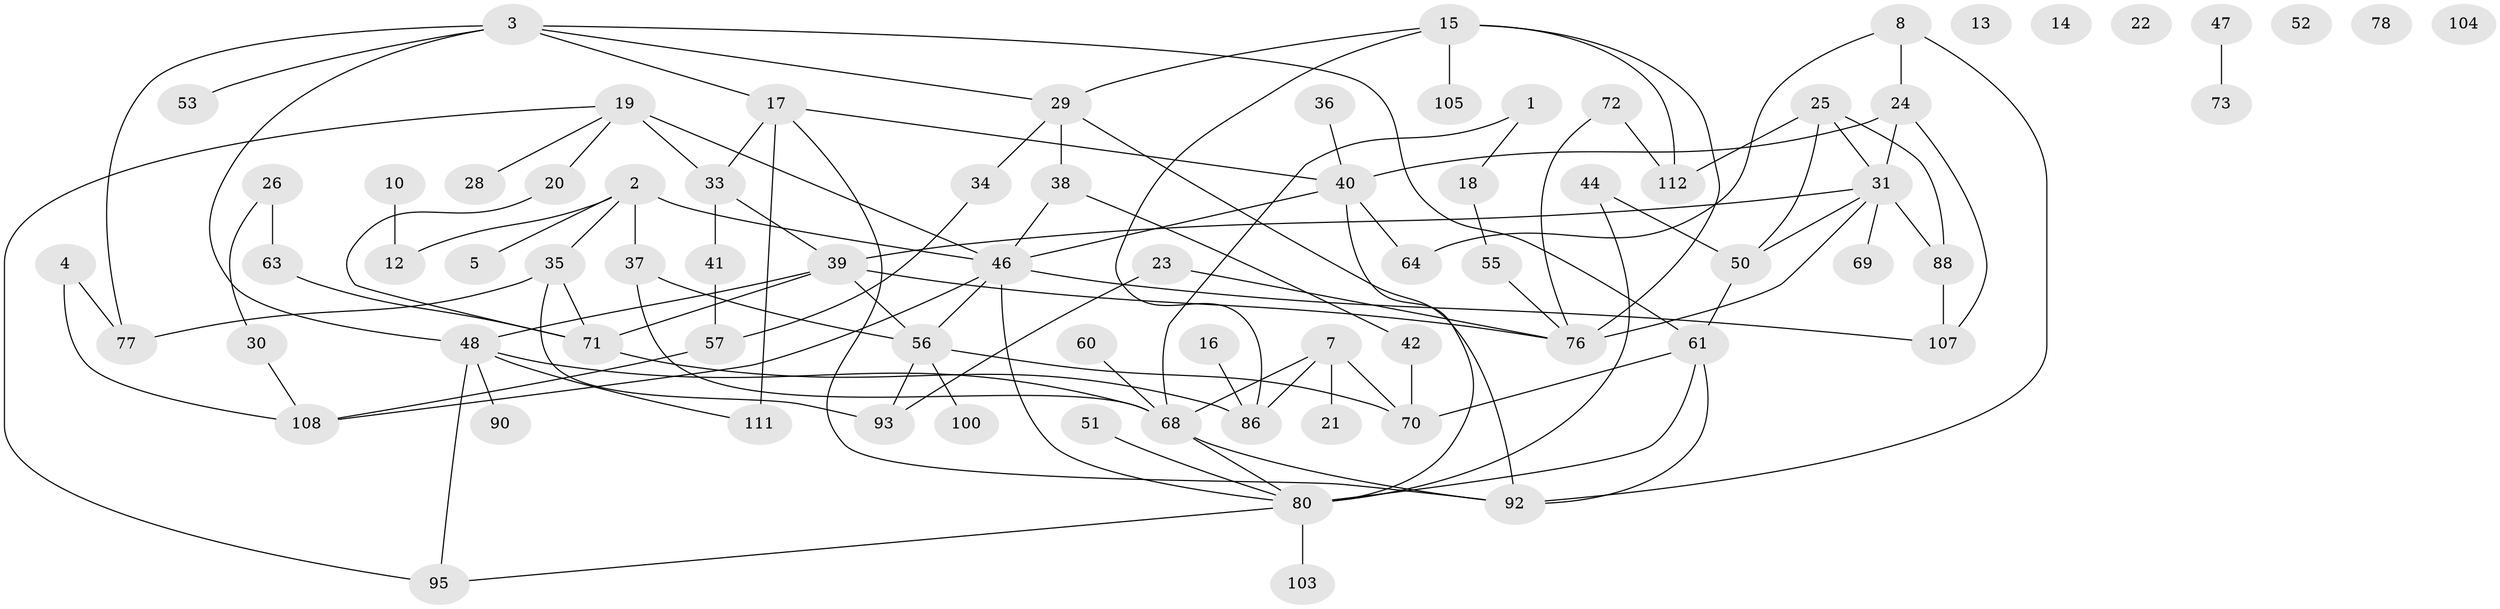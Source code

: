 // Generated by graph-tools (version 1.1) at 2025/23/03/03/25 07:23:27]
// undirected, 76 vertices, 111 edges
graph export_dot {
graph [start="1"]
  node [color=gray90,style=filled];
  1 [super="+59"];
  2 [super="+9"];
  3 [super="+6"];
  4;
  5;
  7 [super="+75"];
  8 [super="+27"];
  10 [super="+11"];
  12 [super="+81"];
  13;
  14;
  15 [super="+54"];
  16;
  17 [super="+110"];
  18 [super="+32"];
  19 [super="+106"];
  20;
  21;
  22 [super="+66"];
  23;
  24 [super="+97"];
  25 [super="+58"];
  26 [super="+101"];
  28;
  29 [super="+65"];
  30;
  31 [super="+49"];
  33 [super="+84"];
  34;
  35 [super="+43"];
  36;
  37;
  38;
  39 [super="+89"];
  40 [super="+45"];
  41;
  42;
  44 [super="+62"];
  46 [super="+82"];
  47;
  48 [super="+74"];
  50 [super="+67"];
  51;
  52 [super="+87"];
  53;
  55 [super="+96"];
  56 [super="+113"];
  57 [super="+102"];
  60;
  61 [super="+91"];
  63;
  64 [super="+79"];
  68 [super="+99"];
  69;
  70 [super="+85"];
  71 [super="+83"];
  72;
  73;
  76 [super="+109"];
  77;
  78;
  80 [super="+98"];
  86;
  88;
  90;
  92 [super="+94"];
  93;
  95;
  100;
  103;
  104;
  105;
  107;
  108;
  111;
  112;
  1 -- 68 [weight=2];
  1 -- 18;
  2 -- 5;
  2 -- 37;
  2 -- 12;
  2 -- 35;
  2 -- 46;
  3 -- 48;
  3 -- 77;
  3 -- 61;
  3 -- 17;
  3 -- 29;
  3 -- 53;
  4 -- 77;
  4 -- 108;
  7 -- 21;
  7 -- 68;
  7 -- 86;
  7 -- 70;
  8 -- 24;
  8 -- 92;
  8 -- 64;
  10 -- 12;
  15 -- 105;
  15 -- 112;
  15 -- 76;
  15 -- 86;
  15 -- 29;
  16 -- 86;
  17 -- 92;
  17 -- 111 [weight=2];
  17 -- 40;
  17 -- 33;
  18 -- 55;
  19 -- 46;
  19 -- 95;
  19 -- 33 [weight=2];
  19 -- 20;
  19 -- 28;
  20 -- 71;
  23 -- 93;
  23 -- 76;
  24 -- 40;
  24 -- 107;
  24 -- 31;
  25 -- 88;
  25 -- 112;
  25 -- 31;
  25 -- 50;
  26 -- 30;
  26 -- 63;
  29 -- 34;
  29 -- 38;
  29 -- 92;
  30 -- 108;
  31 -- 69;
  31 -- 76;
  31 -- 50;
  31 -- 39;
  31 -- 88;
  33 -- 41;
  33 -- 39;
  34 -- 57;
  35 -- 71;
  35 -- 77;
  35 -- 93;
  36 -- 40;
  37 -- 56;
  37 -- 68;
  38 -- 42;
  38 -- 46;
  39 -- 71;
  39 -- 56;
  39 -- 76;
  39 -- 48;
  40 -- 80;
  40 -- 64;
  40 -- 46;
  41 -- 57;
  42 -- 70;
  44 -- 80;
  44 -- 50;
  46 -- 80;
  46 -- 56;
  46 -- 107;
  46 -- 108;
  47 -- 73;
  48 -- 111;
  48 -- 68;
  48 -- 90;
  48 -- 95;
  50 -- 61;
  51 -- 80;
  55 -- 76;
  56 -- 100;
  56 -- 93;
  56 -- 70;
  57 -- 108;
  60 -- 68;
  61 -- 80 [weight=2];
  61 -- 92;
  61 -- 70;
  63 -- 71;
  68 -- 92;
  68 -- 80;
  71 -- 86;
  72 -- 112;
  72 -- 76;
  80 -- 95;
  80 -- 103;
  88 -- 107;
}
